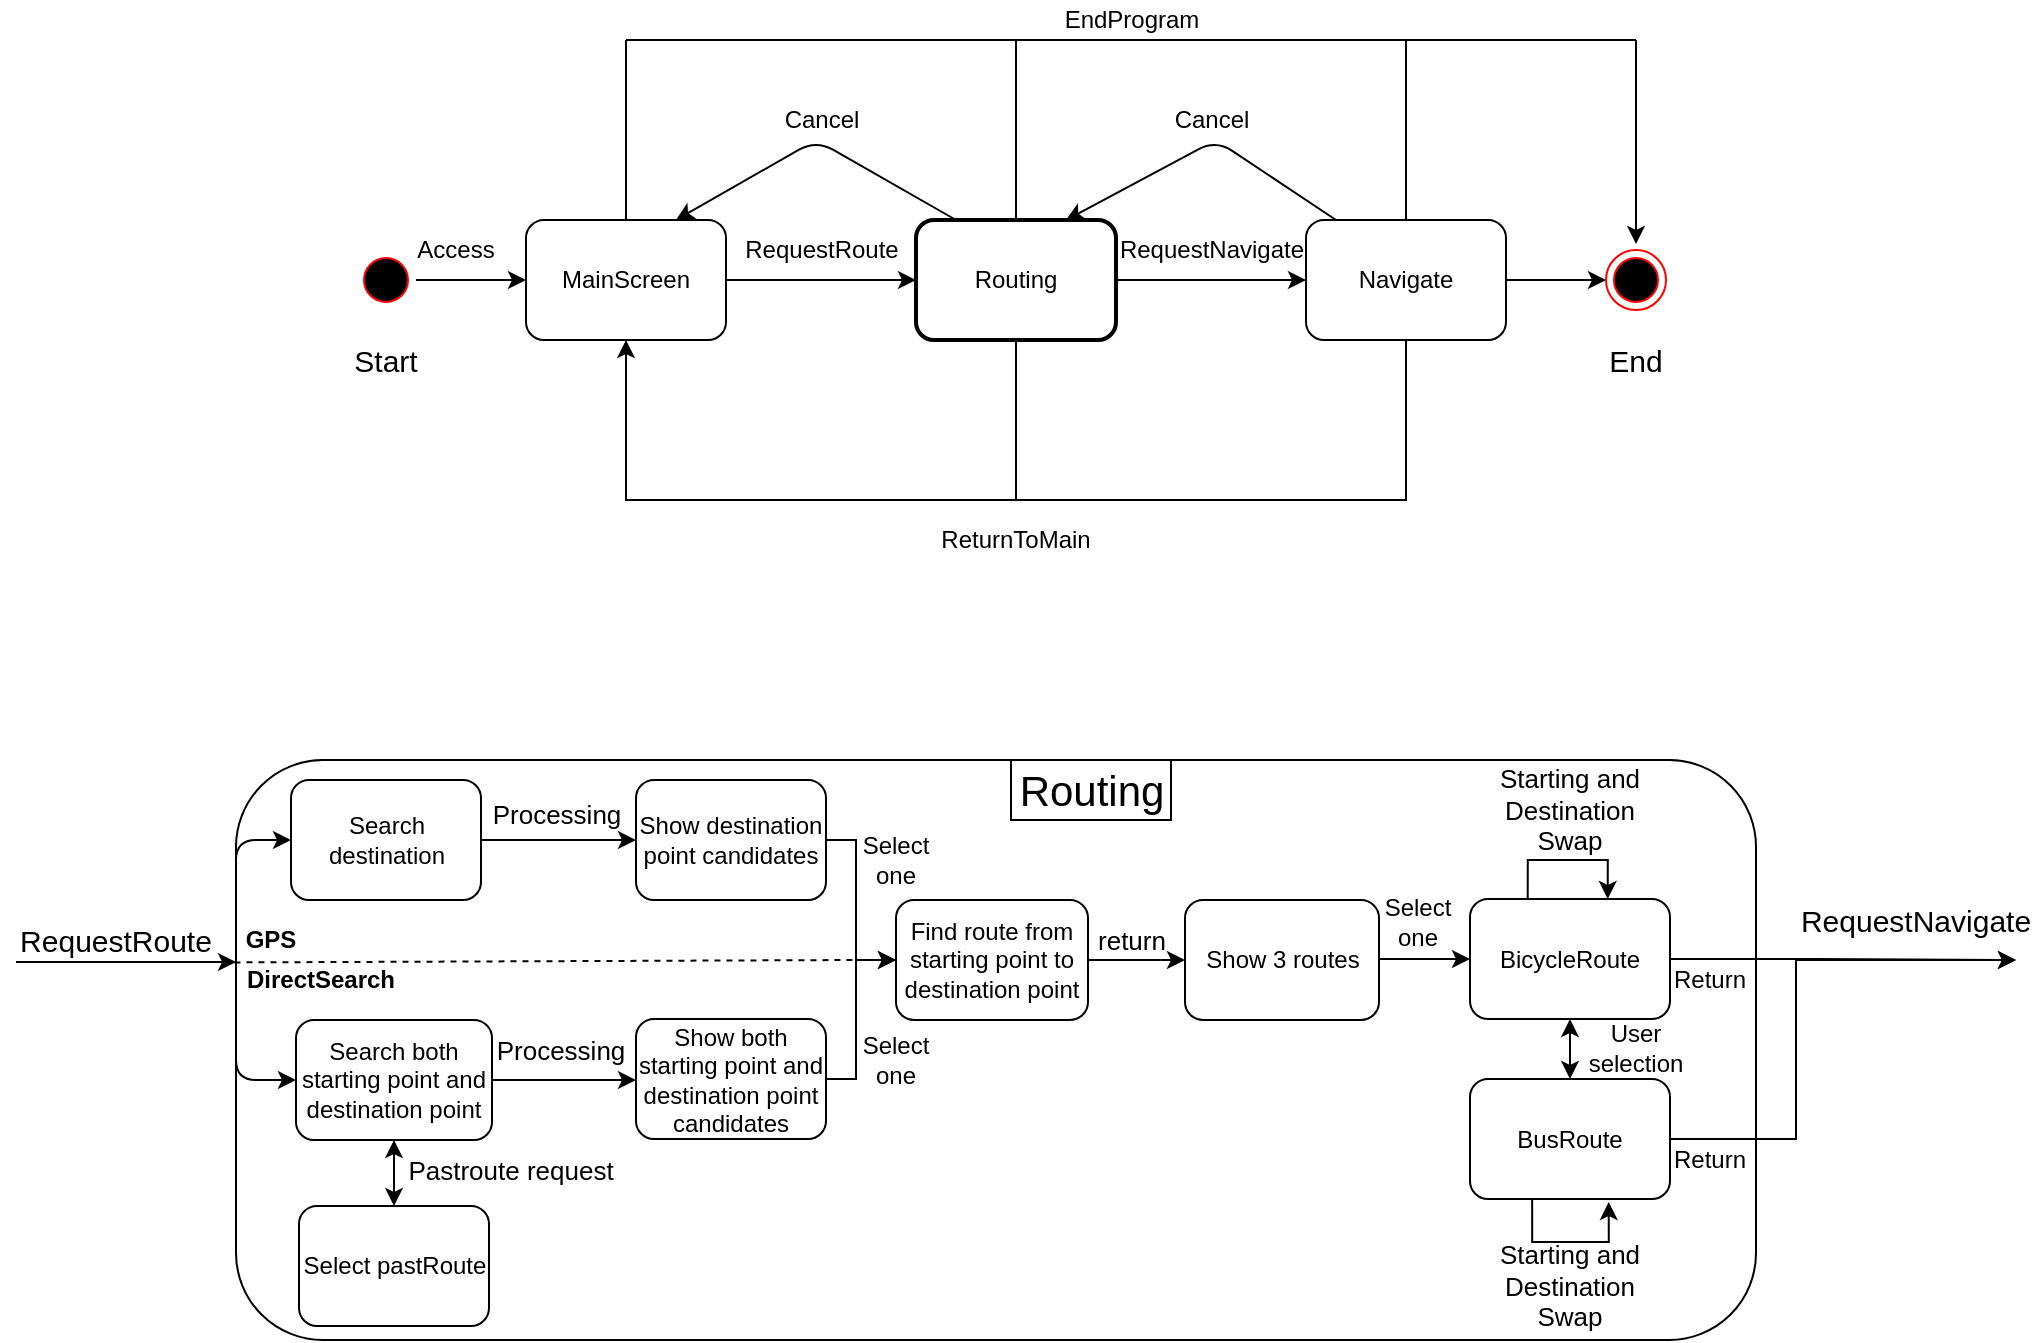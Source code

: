 <mxfile version="12.2.3" type="device" pages="1"><diagram id="955dtmkSEFHC7xKCKR0M" name="Page-1"><mxGraphModel dx="2773" dy="583" grid="1" gridSize="10" guides="1" tooltips="1" connect="1" arrows="1" fold="1" page="1" pageScale="1" pageWidth="1600" pageHeight="1200" math="0" shadow="0"><root><mxCell id="0"/><mxCell id="1" parent="0"/><mxCell id="sPg_e6eeyRZ8Q096PSEF-72" value="" style="rounded=1;whiteSpace=wrap;html=1;" parent="1" vertex="1"><mxGeometry x="-30" y="380" width="760" height="290" as="geometry"/></mxCell><mxCell id="sPg_e6eeyRZ8Q096PSEF-73" style="edgeStyle=orthogonalEdgeStyle;rounded=0;orthogonalLoop=1;jettySize=auto;html=1;entryX=0;entryY=0.5;entryDx=0;entryDy=0;" parent="1" source="sPg_e6eeyRZ8Q096PSEF-74" target="sPg_e6eeyRZ8Q096PSEF-76" edge="1"><mxGeometry relative="1" as="geometry"><mxPoint x="110" y="140" as="targetPoint"/></mxGeometry></mxCell><mxCell id="sPg_e6eeyRZ8Q096PSEF-74" value="" style="ellipse;html=1;shape=startState;fillColor=#000000;strokeColor=#ff0000;" parent="1" vertex="1"><mxGeometry x="30" y="125" width="30" height="30" as="geometry"/></mxCell><mxCell id="sPg_e6eeyRZ8Q096PSEF-75" style="edgeStyle=orthogonalEdgeStyle;rounded=0;orthogonalLoop=1;jettySize=auto;html=1;entryX=0;entryY=0.5;entryDx=0;entryDy=0;" parent="1" source="sPg_e6eeyRZ8Q096PSEF-76" target="sPg_e6eeyRZ8Q096PSEF-78" edge="1"><mxGeometry relative="1" as="geometry"/></mxCell><mxCell id="sPg_e6eeyRZ8Q096PSEF-76" value="MainScreen" style="rounded=1;whiteSpace=wrap;html=1;" parent="1" vertex="1"><mxGeometry x="115" y="110" width="100" height="60" as="geometry"/></mxCell><mxCell id="sPg_e6eeyRZ8Q096PSEF-77" value="" style="edgeStyle=orthogonalEdgeStyle;rounded=0;orthogonalLoop=1;jettySize=auto;html=1;entryX=0;entryY=0.5;entryDx=0;entryDy=0;" parent="1" source="sPg_e6eeyRZ8Q096PSEF-78" target="sPg_e6eeyRZ8Q096PSEF-81" edge="1"><mxGeometry relative="1" as="geometry"><mxPoint x="430" y="140" as="targetPoint"/></mxGeometry></mxCell><mxCell id="sPg_e6eeyRZ8Q096PSEF-78" value="Routing" style="rounded=1;whiteSpace=wrap;html=1;strokeWidth=2;" parent="1" vertex="1"><mxGeometry x="310" y="110" width="100" height="60" as="geometry"/></mxCell><mxCell id="sPg_e6eeyRZ8Q096PSEF-79" value="" style="edgeStyle=orthogonalEdgeStyle;rounded=0;orthogonalLoop=1;jettySize=auto;html=1;entryX=0.5;entryY=1;entryDx=0;entryDy=0;" parent="1" source="sPg_e6eeyRZ8Q096PSEF-81" target="sPg_e6eeyRZ8Q096PSEF-76" edge="1"><mxGeometry relative="1" as="geometry"><mxPoint x="555" y="250.0" as="targetPoint"/><Array as="points"><mxPoint x="555" y="250"/><mxPoint x="165" y="250"/></Array></mxGeometry></mxCell><mxCell id="sPg_e6eeyRZ8Q096PSEF-80" style="edgeStyle=orthogonalEdgeStyle;rounded=0;orthogonalLoop=1;jettySize=auto;html=1;entryX=0;entryY=0.5;entryDx=0;entryDy=0;" parent="1" source="sPg_e6eeyRZ8Q096PSEF-81" target="sPg_e6eeyRZ8Q096PSEF-83" edge="1"><mxGeometry relative="1" as="geometry"/></mxCell><mxCell id="sPg_e6eeyRZ8Q096PSEF-81" value="Navigate" style="rounded=1;whiteSpace=wrap;html=1;" parent="1" vertex="1"><mxGeometry x="505" y="110" width="100" height="60" as="geometry"/></mxCell><mxCell id="sPg_e6eeyRZ8Q096PSEF-82" value="" style="endArrow=classic;html=1;" parent="1" edge="1"><mxGeometry width="50" height="50" relative="1" as="geometry"><mxPoint x="-140" y="481" as="sourcePoint"/><mxPoint x="-30" y="481" as="targetPoint"/></mxGeometry></mxCell><mxCell id="sPg_e6eeyRZ8Q096PSEF-83" value="" style="ellipse;html=1;shape=endState;fillColor=#000000;strokeColor=#ff0000;" parent="1" vertex="1"><mxGeometry x="655" y="125" width="30" height="30" as="geometry"/></mxCell><mxCell id="0NufAKNGaw-JJjeQRfcE-8" value="" style="edgeStyle=orthogonalEdgeStyle;rounded=0;orthogonalLoop=1;jettySize=auto;html=1;fontSize=12;" parent="1" source="sPg_e6eeyRZ8Q096PSEF-85" target="0NufAKNGaw-JJjeQRfcE-7" edge="1"><mxGeometry relative="1" as="geometry"/></mxCell><mxCell id="sPg_e6eeyRZ8Q096PSEF-85" value="Search destination" style="rounded=1;whiteSpace=wrap;html=1;" parent="1" vertex="1"><mxGeometry x="-2.5" y="390" width="95" height="60" as="geometry"/></mxCell><mxCell id="sPg_e6eeyRZ8Q096PSEF-86" value="" style="edgeStyle=orthogonalEdgeStyle;rounded=0;orthogonalLoop=1;jettySize=auto;html=1;entryX=0;entryY=0.5;entryDx=0;entryDy=0;" parent="1" source="sPg_e6eeyRZ8Q096PSEF-87" target="sPg_e6eeyRZ8Q096PSEF-147" edge="1"><mxGeometry relative="1" as="geometry"><mxPoint x="420" y="419.5" as="targetPoint"/></mxGeometry></mxCell><mxCell id="sPg_e6eeyRZ8Q096PSEF-87" value="Find route from starting point to destination point" style="rounded=1;whiteSpace=wrap;html=1;" parent="1" vertex="1"><mxGeometry x="300" y="450" width="96" height="60" as="geometry"/></mxCell><mxCell id="0NufAKNGaw-JJjeQRfcE-6" value="" style="edgeStyle=orthogonalEdgeStyle;rounded=0;orthogonalLoop=1;jettySize=auto;html=1;fontSize=12;" parent="1" source="sPg_e6eeyRZ8Q096PSEF-91" target="0NufAKNGaw-JJjeQRfcE-5" edge="1"><mxGeometry relative="1" as="geometry"><Array as="points"><mxPoint x="130" y="540"/><mxPoint x="130" y="540"/></Array></mxGeometry></mxCell><mxCell id="sPg_e6eeyRZ8Q096PSEF-91" value="Search both starting point and destination point" style="rounded=1;whiteSpace=wrap;html=1;" parent="1" vertex="1"><mxGeometry y="510" width="98" height="60" as="geometry"/></mxCell><mxCell id="sPg_e6eeyRZ8Q096PSEF-96" value="GPS" style="text;html=1;strokeColor=none;fillColor=none;align=center;verticalAlign=middle;whiteSpace=wrap;rounded=0;fontStyle=1" parent="1" vertex="1"><mxGeometry x="-55" y="460" width="85" height="20" as="geometry"/></mxCell><mxCell id="sPg_e6eeyRZ8Q096PSEF-98" value="" style="endArrow=none;dashed=1;html=1;exitX=-0.001;exitY=0.349;exitDx=0;exitDy=0;exitPerimeter=0;" parent="1" source="sPg_e6eeyRZ8Q096PSEF-72" edge="1"><mxGeometry width="50" height="50" relative="1" as="geometry"><mxPoint x="10" y="480" as="sourcePoint"/><mxPoint x="280" y="480" as="targetPoint"/></mxGeometry></mxCell><mxCell id="sPg_e6eeyRZ8Q096PSEF-100" value="" style="endArrow=classic;html=1;entryX=0;entryY=0.5;entryDx=0;entryDy=0;exitX=0;exitY=0.348;exitDx=0;exitDy=0;exitPerimeter=0;" parent="1" source="sPg_e6eeyRZ8Q096PSEF-72" target="sPg_e6eeyRZ8Q096PSEF-91" edge="1"><mxGeometry width="50" height="50" relative="1" as="geometry"><mxPoint x="10" y="480" as="sourcePoint"/><mxPoint x="125.5" y="570" as="targetPoint"/><Array as="points"><mxPoint x="-30" y="540"/></Array></mxGeometry></mxCell><mxCell id="sPg_e6eeyRZ8Q096PSEF-101" value="Access" style="text;html=1;strokeColor=none;fillColor=none;align=center;verticalAlign=middle;whiteSpace=wrap;rounded=0;" parent="1" vertex="1"><mxGeometry x="60" y="115" width="40" height="20" as="geometry"/></mxCell><mxCell id="sPg_e6eeyRZ8Q096PSEF-102" value="RequestRoute" style="text;html=1;strokeColor=none;fillColor=none;align=center;verticalAlign=middle;whiteSpace=wrap;rounded=0;" parent="1" vertex="1"><mxGeometry x="242.5" y="115" width="40" height="20" as="geometry"/></mxCell><mxCell id="sPg_e6eeyRZ8Q096PSEF-103" value="" style="endArrow=none;html=1;entryX=0.5;entryY=1;entryDx=0;entryDy=0;" parent="1" target="sPg_e6eeyRZ8Q096PSEF-78" edge="1"><mxGeometry width="50" height="50" relative="1" as="geometry"><mxPoint x="360" y="250" as="sourcePoint"/><mxPoint x="365" y="170" as="targetPoint"/></mxGeometry></mxCell><mxCell id="sPg_e6eeyRZ8Q096PSEF-104" value="RequestNavigate" style="text;html=1;strokeColor=none;fillColor=none;align=center;verticalAlign=middle;whiteSpace=wrap;rounded=0;" parent="1" vertex="1"><mxGeometry x="437.5" y="115" width="40" height="20" as="geometry"/></mxCell><mxCell id="sPg_e6eeyRZ8Q096PSEF-105" value="ReturnToMain" style="text;html=1;strokeColor=none;fillColor=none;align=center;verticalAlign=middle;whiteSpace=wrap;rounded=0;" parent="1" vertex="1"><mxGeometry x="340" y="260" width="40" height="20" as="geometry"/></mxCell><mxCell id="sPg_e6eeyRZ8Q096PSEF-106" value="Cancel" style="text;html=1;strokeColor=none;fillColor=none;align=center;verticalAlign=middle;whiteSpace=wrap;rounded=0;" parent="1" vertex="1"><mxGeometry x="437.5" y="50" width="40" height="20" as="geometry"/></mxCell><mxCell id="sPg_e6eeyRZ8Q096PSEF-107" value="" style="endArrow=none;html=1;exitX=0.5;exitY=0;exitDx=0;exitDy=0;" parent="1" source="sPg_e6eeyRZ8Q096PSEF-76" edge="1"><mxGeometry width="50" height="50" relative="1" as="geometry"><mxPoint x="140.0" y="50" as="sourcePoint"/><mxPoint x="165" y="20" as="targetPoint"/></mxGeometry></mxCell><mxCell id="sPg_e6eeyRZ8Q096PSEF-108" value="" style="endArrow=none;html=1;exitX=0.5;exitY=0;exitDx=0;exitDy=0;" parent="1" source="sPg_e6eeyRZ8Q096PSEF-78" edge="1"><mxGeometry width="50" height="50" relative="1" as="geometry"><mxPoint x="350" y="95" as="sourcePoint"/><mxPoint x="360" y="20" as="targetPoint"/></mxGeometry></mxCell><mxCell id="sPg_e6eeyRZ8Q096PSEF-109" value="" style="endArrow=none;html=1;" parent="1" edge="1"><mxGeometry width="50" height="50" relative="1" as="geometry"><mxPoint x="165" y="20" as="sourcePoint"/><mxPoint x="670" y="20" as="targetPoint"/></mxGeometry></mxCell><mxCell id="sPg_e6eeyRZ8Q096PSEF-110" value="" style="endArrow=none;html=1;" parent="1" edge="1"><mxGeometry width="50" height="50" relative="1" as="geometry"><mxPoint x="555" y="110" as="sourcePoint"/><mxPoint x="555" y="20" as="targetPoint"/></mxGeometry></mxCell><mxCell id="sPg_e6eeyRZ8Q096PSEF-111" value="" style="endArrow=classic;html=1;" parent="1" edge="1"><mxGeometry width="50" height="50" relative="1" as="geometry"><mxPoint x="670" y="20" as="sourcePoint"/><mxPoint x="670" y="122" as="targetPoint"/></mxGeometry></mxCell><mxCell id="sPg_e6eeyRZ8Q096PSEF-112" value="EndProgram" style="text;html=1;strokeColor=none;fillColor=none;align=center;verticalAlign=middle;whiteSpace=wrap;rounded=0;" parent="1" vertex="1"><mxGeometry x="397.5" width="40" height="20" as="geometry"/></mxCell><mxCell id="sPg_e6eeyRZ8Q096PSEF-113" style="edgeStyle=orthogonalEdgeStyle;rounded=0;orthogonalLoop=1;jettySize=auto;html=1;fontSize=15;" parent="1" source="sPg_e6eeyRZ8Q096PSEF-115" edge="1"><mxGeometry relative="1" as="geometry"><mxPoint x="860" y="480" as="targetPoint"/><Array as="points"><mxPoint x="760" y="480"/><mxPoint x="760" y="480"/></Array></mxGeometry></mxCell><mxCell id="sPg_e6eeyRZ8Q096PSEF-114" value="" style="edgeStyle=orthogonalEdgeStyle;rounded=0;orthogonalLoop=1;jettySize=auto;html=1;fontSize=13;" parent="1" edge="1"><mxGeometry relative="1" as="geometry"><mxPoint x="655.857" y="449.5" as="targetPoint"/><Array as="points"><mxPoint x="616" y="430"/><mxPoint x="656" y="430"/></Array><mxPoint x="615.857" y="449.5" as="sourcePoint"/></mxGeometry></mxCell><mxCell id="sPg_e6eeyRZ8Q096PSEF-115" value="BicycleRoute" style="rounded=1;whiteSpace=wrap;html=1;" parent="1" vertex="1"><mxGeometry x="587" y="449.5" width="100" height="60" as="geometry"/></mxCell><mxCell id="sPg_e6eeyRZ8Q096PSEF-116" style="edgeStyle=orthogonalEdgeStyle;rounded=0;orthogonalLoop=1;jettySize=auto;html=1;fontSize=15;exitX=1;exitY=0.5;exitDx=0;exitDy=0;" parent="1" source="sPg_e6eeyRZ8Q096PSEF-117" edge="1"><mxGeometry relative="1" as="geometry"><mxPoint x="860" y="480" as="targetPoint"/><mxPoint x="710" y="569.857" as="sourcePoint"/><Array as="points"><mxPoint x="750" y="570"/><mxPoint x="750" y="480"/></Array></mxGeometry></mxCell><mxCell id="sPg_e6eeyRZ8Q096PSEF-117" value="BusRoute" style="rounded=1;whiteSpace=wrap;html=1;" parent="1" vertex="1"><mxGeometry x="587" y="539.5" width="100" height="60" as="geometry"/></mxCell><mxCell id="sPg_e6eeyRZ8Q096PSEF-118" value="" style="endArrow=classic;startArrow=classic;html=1;fontSize=15;entryX=0.5;entryY=1;entryDx=0;entryDy=0;exitX=0.5;exitY=0;exitDx=0;exitDy=0;" parent="1" source="sPg_e6eeyRZ8Q096PSEF-117" target="sPg_e6eeyRZ8Q096PSEF-115" edge="1"><mxGeometry width="50" height="50" relative="1" as="geometry"><mxPoint x="610" y="565" as="sourcePoint"/><mxPoint x="660" y="515" as="targetPoint"/></mxGeometry></mxCell><mxCell id="sPg_e6eeyRZ8Q096PSEF-119" value="Select one" style="text;html=1;strokeColor=none;fillColor=none;align=center;verticalAlign=middle;whiteSpace=wrap;rounded=0;fontSize=12;direction=south;" parent="1" vertex="1"><mxGeometry x="551" y="441" width="20" height="40" as="geometry"/></mxCell><mxCell id="sPg_e6eeyRZ8Q096PSEF-120" value="RequestNavigate" style="text;html=1;strokeColor=none;fillColor=none;align=center;verticalAlign=middle;whiteSpace=wrap;rounded=0;fontSize=15;" parent="1" vertex="1"><mxGeometry x="790" y="449.5" width="40" height="20" as="geometry"/></mxCell><mxCell id="sPg_e6eeyRZ8Q096PSEF-121" value="RequestRoute" style="text;html=1;strokeColor=none;fillColor=none;align=center;verticalAlign=middle;whiteSpace=wrap;rounded=0;fontSize=15;" parent="1" vertex="1"><mxGeometry x="-110" y="460" width="40" height="20" as="geometry"/></mxCell><mxCell id="sPg_e6eeyRZ8Q096PSEF-122" value="Start" style="text;html=1;strokeColor=none;fillColor=none;align=center;verticalAlign=middle;whiteSpace=wrap;rounded=0;fontSize=15;" parent="1" vertex="1"><mxGeometry x="25" y="170" width="40" height="20" as="geometry"/></mxCell><mxCell id="sPg_e6eeyRZ8Q096PSEF-123" value="End" style="text;html=1;strokeColor=none;fillColor=none;align=center;verticalAlign=middle;whiteSpace=wrap;rounded=0;fontSize=15;" parent="1" vertex="1"><mxGeometry x="650" y="170" width="40" height="20" as="geometry"/></mxCell><mxCell id="sPg_e6eeyRZ8Q096PSEF-124" value="" style="rounded=0;whiteSpace=wrap;html=1;strokeWidth=1;fontSize=15;" parent="1" vertex="1"><mxGeometry x="357.5" y="380" width="80" height="30" as="geometry"/></mxCell><mxCell id="sPg_e6eeyRZ8Q096PSEF-125" value="Routing" style="text;html=1;strokeColor=none;fillColor=none;align=center;verticalAlign=middle;whiteSpace=wrap;rounded=0;fontSize=21;" parent="1" vertex="1"><mxGeometry x="377.5" y="385" width="40" height="20" as="geometry"/></mxCell><mxCell id="sPg_e6eeyRZ8Q096PSEF-130" value="Select pastRoute" style="rounded=1;whiteSpace=wrap;html=1;" parent="1" vertex="1"><mxGeometry x="1.5" y="603" width="95" height="60" as="geometry"/></mxCell><mxCell id="sPg_e6eeyRZ8Q096PSEF-132" value="Select one" style="text;html=1;strokeColor=none;fillColor=none;align=center;verticalAlign=middle;whiteSpace=wrap;rounded=0;fontSize=12;" parent="1" vertex="1"><mxGeometry x="280" y="420" width="40" height="20" as="geometry"/></mxCell><mxCell id="sPg_e6eeyRZ8Q096PSEF-134" value="return&lt;span style=&quot;font-family: &amp;#34;helvetica&amp;#34; , &amp;#34;arial&amp;#34; , sans-serif ; font-size: 0px ; white-space: nowrap&quot;&gt;%3CmxGraphModel%3E%3Croot%3E%3CmxCell%20id%3D%220%22%2F%3E%3CmxCell%20id%3D%221%22%20parent%3D%220%22%2F%3E%3CmxCell%20id%3D%222%22%20value%3D%22selectDstn()%22%20style%3D%22rounded%3D1%3BwhiteSpace%3Dwrap%3Bhtml%3D1%3B%22%20vertex%3D%221%22%20parent%3D%221%22%3E%3CmxGeometry%20x%3D%22160%22%20y%3D%22669.5%22%20width%3D%22100%22%20height%3D%2260%22%20as%3D%22geometry%22%2F%3E%3C%2FmxCell%3E%3C%2Froot%3E%3C%2FmxGraphModel%3E&lt;/span&gt;" style="text;html=1;strokeColor=none;fillColor=none;align=center;verticalAlign=middle;whiteSpace=wrap;rounded=0;fontSize=13;" parent="1" vertex="1"><mxGeometry x="398" y="459.5" width="40" height="20" as="geometry"/></mxCell><mxCell id="sPg_e6eeyRZ8Q096PSEF-136" value="Pastroute request" style="text;html=1;strokeColor=none;fillColor=none;align=center;verticalAlign=middle;whiteSpace=wrap;rounded=0;fontSize=13;" parent="1" vertex="1"><mxGeometry x="45" y="575" width="125" height="20" as="geometry"/></mxCell><mxCell id="sPg_e6eeyRZ8Q096PSEF-137" value="" style="endArrow=classic;html=1;entryX=0.75;entryY=0;entryDx=0;entryDy=0;" parent="1" target="sPg_e6eeyRZ8Q096PSEF-76" edge="1"><mxGeometry width="50" height="50" relative="1" as="geometry"><mxPoint x="330" y="110" as="sourcePoint"/><mxPoint x="380" y="60" as="targetPoint"/><Array as="points"><mxPoint x="260" y="70"/></Array></mxGeometry></mxCell><mxCell id="sPg_e6eeyRZ8Q096PSEF-138" value="" style="endArrow=classic;html=1;entryX=0.75;entryY=0;entryDx=0;entryDy=0;exitX=0.15;exitY=0;exitDx=0;exitDy=0;exitPerimeter=0;" parent="1" source="sPg_e6eeyRZ8Q096PSEF-81" target="sPg_e6eeyRZ8Q096PSEF-78" edge="1"><mxGeometry width="50" height="50" relative="1" as="geometry"><mxPoint x="533.5" y="110" as="sourcePoint"/><mxPoint x="583.5" y="60" as="targetPoint"/><Array as="points"><mxPoint x="460" y="70"/></Array></mxGeometry></mxCell><mxCell id="sPg_e6eeyRZ8Q096PSEF-139" value="Cancel" style="text;html=1;strokeColor=none;fillColor=none;align=center;verticalAlign=middle;whiteSpace=wrap;rounded=0;" parent="1" vertex="1"><mxGeometry x="242.5" y="50" width="40" height="20" as="geometry"/></mxCell><mxCell id="sPg_e6eeyRZ8Q096PSEF-140" value="Starting and Destination Swap" style="text;html=1;strokeColor=none;fillColor=none;align=center;verticalAlign=middle;whiteSpace=wrap;rounded=0;fontSize=13;" parent="1" vertex="1"><mxGeometry x="600" y="633" width="74" height="20" as="geometry"/></mxCell><mxCell id="sPg_e6eeyRZ8Q096PSEF-141" value="" style="edgeStyle=orthogonalEdgeStyle;rounded=0;orthogonalLoop=1;jettySize=auto;html=1;fontSize=13;exitX=0.316;exitY=0.974;exitDx=0;exitDy=0;exitPerimeter=0;" parent="1" edge="1"><mxGeometry relative="1" as="geometry"><mxPoint x="618.071" y="599.429" as="sourcePoint"/><mxPoint x="656.357" y="601" as="targetPoint"/><Array as="points"><mxPoint x="618.5" y="621"/><mxPoint x="656.5" y="621"/></Array></mxGeometry></mxCell><mxCell id="sPg_e6eeyRZ8Q096PSEF-142" value="Starting and Destination Swap" style="text;html=1;strokeColor=none;fillColor=none;align=center;verticalAlign=middle;whiteSpace=wrap;rounded=0;fontSize=13;" parent="1" vertex="1"><mxGeometry x="600" y="395" width="74" height="20" as="geometry"/></mxCell><mxCell id="sPg_e6eeyRZ8Q096PSEF-149" style="edgeStyle=orthogonalEdgeStyle;rounded=0;orthogonalLoop=1;jettySize=auto;html=1;entryX=0;entryY=0.5;entryDx=0;entryDy=0;" parent="1" source="sPg_e6eeyRZ8Q096PSEF-147" target="sPg_e6eeyRZ8Q096PSEF-115" edge="1"><mxGeometry relative="1" as="geometry"><Array as="points"><mxPoint x="565" y="480"/></Array></mxGeometry></mxCell><mxCell id="sPg_e6eeyRZ8Q096PSEF-147" value="Show 3 routes" style="rounded=1;whiteSpace=wrap;html=1;" parent="1" vertex="1"><mxGeometry x="444.5" y="450" width="97" height="60" as="geometry"/></mxCell><mxCell id="sPg_e6eeyRZ8Q096PSEF-150" value="Return" style="text;html=1;strokeColor=none;fillColor=none;align=center;verticalAlign=middle;whiteSpace=wrap;rounded=0;" parent="1" vertex="1"><mxGeometry x="687" y="480" width="40" height="20" as="geometry"/></mxCell><mxCell id="sPg_e6eeyRZ8Q096PSEF-151" value="Return" style="text;html=1;strokeColor=none;fillColor=none;align=center;verticalAlign=middle;whiteSpace=wrap;rounded=0;" parent="1" vertex="1"><mxGeometry x="687" y="570" width="40" height="20" as="geometry"/></mxCell><mxCell id="sPg_e6eeyRZ8Q096PSEF-153" value="" style="endArrow=classic;startArrow=classic;html=1;exitX=0.5;exitY=0;exitDx=0;exitDy=0;" parent="1" source="sPg_e6eeyRZ8Q096PSEF-130" target="sPg_e6eeyRZ8Q096PSEF-91" edge="1"><mxGeometry width="50" height="50" relative="1" as="geometry"><mxPoint x="127" y="620" as="sourcePoint"/><mxPoint x="177" y="570" as="targetPoint"/></mxGeometry></mxCell><mxCell id="sPg_e6eeyRZ8Q096PSEF-157" value="DirectSearch" style="text;html=1;strokeColor=none;fillColor=none;align=center;verticalAlign=middle;whiteSpace=wrap;rounded=0;fontStyle=1" parent="1" vertex="1"><mxGeometry x="-30" y="480" width="85" height="20" as="geometry"/></mxCell><mxCell id="0NufAKNGaw-JJjeQRfcE-10" style="edgeStyle=orthogonalEdgeStyle;rounded=0;orthogonalLoop=1;jettySize=auto;html=1;entryX=0;entryY=0.5;entryDx=0;entryDy=0;fontSize=12;" parent="1" source="0NufAKNGaw-JJjeQRfcE-5" target="sPg_e6eeyRZ8Q096PSEF-87" edge="1"><mxGeometry relative="1" as="geometry"><Array as="points"><mxPoint x="280" y="539"/><mxPoint x="280" y="480"/></Array></mxGeometry></mxCell><mxCell id="0NufAKNGaw-JJjeQRfcE-5" value="Show both starting point and destination point candidates" style="rounded=1;whiteSpace=wrap;html=1;" parent="1" vertex="1"><mxGeometry x="170" y="509.5" width="95" height="60" as="geometry"/></mxCell><mxCell id="0NufAKNGaw-JJjeQRfcE-9" style="edgeStyle=orthogonalEdgeStyle;rounded=0;orthogonalLoop=1;jettySize=auto;html=1;entryX=0;entryY=0.5;entryDx=0;entryDy=0;fontSize=12;" parent="1" source="0NufAKNGaw-JJjeQRfcE-7" target="sPg_e6eeyRZ8Q096PSEF-87" edge="1"><mxGeometry relative="1" as="geometry"><Array as="points"><mxPoint x="280" y="420"/><mxPoint x="280" y="480"/></Array></mxGeometry></mxCell><mxCell id="0NufAKNGaw-JJjeQRfcE-7" value="Show destination point candidates" style="rounded=1;whiteSpace=wrap;html=1;" parent="1" vertex="1"><mxGeometry x="170" y="390" width="95" height="60" as="geometry"/></mxCell><mxCell id="0NufAKNGaw-JJjeQRfcE-11" value="Select one" style="text;html=1;strokeColor=none;fillColor=none;align=center;verticalAlign=middle;whiteSpace=wrap;rounded=0;fontSize=12;" parent="1" vertex="1"><mxGeometry x="280" y="520" width="40" height="20" as="geometry"/></mxCell><mxCell id="0NufAKNGaw-JJjeQRfcE-13" value="Processing" style="text;html=1;strokeColor=none;fillColor=none;align=center;verticalAlign=middle;whiteSpace=wrap;rounded=0;fontSize=13;" parent="1" vertex="1"><mxGeometry x="70" y="515" width="125" height="20" as="geometry"/></mxCell><mxCell id="0NufAKNGaw-JJjeQRfcE-14" value="Processing" style="text;html=1;strokeColor=none;fillColor=none;align=center;verticalAlign=middle;whiteSpace=wrap;rounded=0;fontSize=13;" parent="1" vertex="1"><mxGeometry x="68" y="397" width="125" height="20" as="geometry"/></mxCell><mxCell id="0NufAKNGaw-JJjeQRfcE-15" value="" style="endArrow=classic;html=1;fontSize=12;entryX=0;entryY=0.5;entryDx=0;entryDy=0;" parent="1" target="sPg_e6eeyRZ8Q096PSEF-85" edge="1"><mxGeometry width="50" height="50" relative="1" as="geometry"><mxPoint x="-30" y="480" as="sourcePoint"/><mxPoint x="20" y="430" as="targetPoint"/><Array as="points"><mxPoint x="-30" y="420"/></Array></mxGeometry></mxCell><mxCell id="irO-1C7jHHsnu0x086eN-1" value="User selection" style="text;html=1;strokeColor=none;fillColor=none;align=center;verticalAlign=middle;whiteSpace=wrap;rounded=0;fontSize=12;direction=south;" vertex="1" parent="1"><mxGeometry x="650" y="504" width="40" height="40" as="geometry"/></mxCell></root></mxGraphModel></diagram></mxfile>